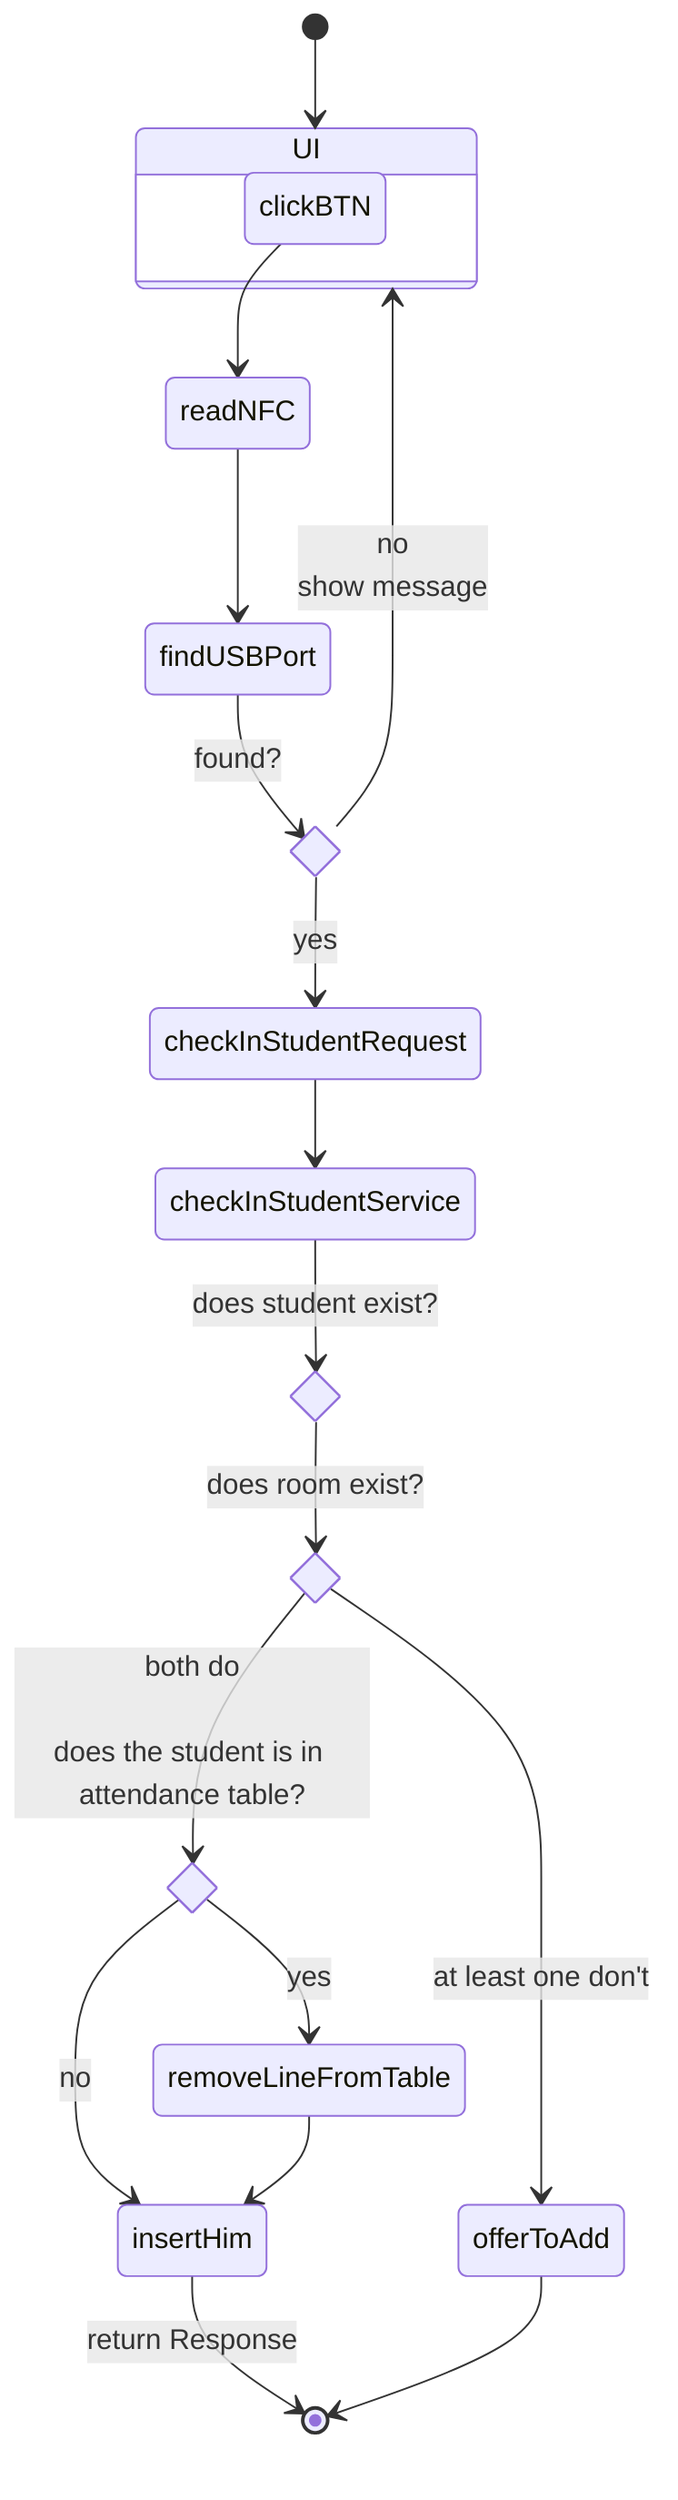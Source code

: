 stateDiagram-v2
    [*] --> UI
    state UI {
        clickBTN
    }

%%    state Server{
        checkInStudentService
        state doesStudentExist <<choice>>

        state doesRoomExist <<choice>>
        state doesStudentInAttendanceTable <<choice>>


        insertHim
        removeLineFromTable
%%    }
%%    state client {
        UI
        readNFC
        findUSBPort
        state found <<choice>>

%%    }
%%    state connection {
        checkInStudentRequest
        offerToAdd
%%    }
    clickBTN --> readNFC
    readNFC --> findUSBPort
    findUSBPort --> found: found?
    found --> UI: no<br>show message
    found --> checkInStudentRequest: yes
    checkInStudentRequest --> checkInStudentService
    checkInStudentService-->doesStudentExist: does student exist?
    doesStudentExist-->doesRoomExist: does room exist?
    doesRoomExist-->offerToAdd: at least one don't
    doesRoomExist-->doesStudentInAttendanceTable: both do<br><br>does the student is in attendance table?
    doesStudentInAttendanceTable-->insertHim: no
    doesStudentInAttendanceTable-->removeLineFromTable: yes
    removeLineFromTable-->insertHim
    insertHim-->[*]: return Response
    offerToAdd-->[*]